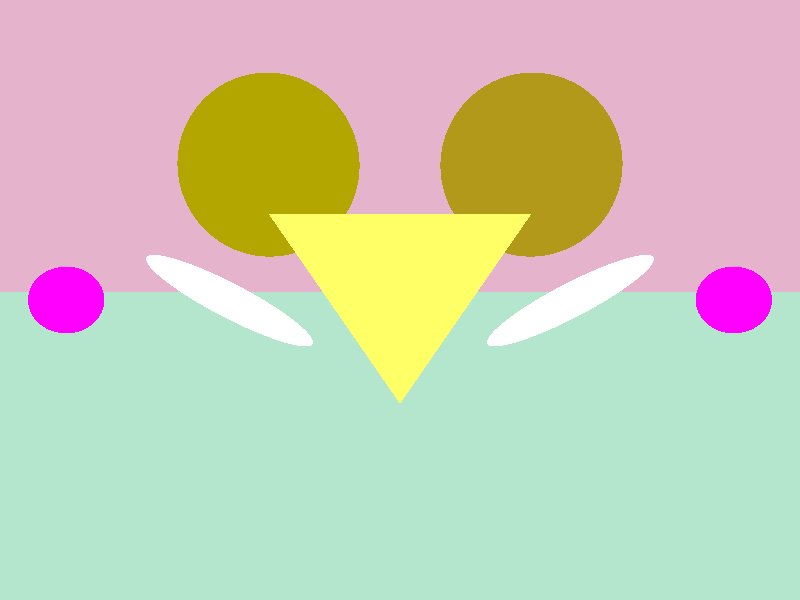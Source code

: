 // csc473, assignment 4 file

camera {
  location  <0, 1, 18>
  up        <0,  0.9985,  -0.0555>
  right     <1.33333, 0,  0>
  look_at   <0, 0, 0>
}


light_source {<0, 100, 50> color rgb <1.5, 1.5, 1.5>}

sphere { <-10, 0, 0>, 1.0
  pigment { color rgbf <1.0, 0.0, 1.0, 0.9> }
  finish {ambient 0.2 diffuse 0.4 reflection 0.2 ior 1.6}
}

sphere { <10, 0, 0>, 1.0
  pigment { color rgbf <1.0, 0.0, 1.0, 0.9> }
  finish {ambient 0.2 diffuse 0.4 reflection 0.2 ior 1.6}
}

sphere { <0, 0, 0>, 1.0
  pigment { color rgb <0.7, 0.6, 0.1> }
  finish {ambient 0.2 diffuse 0.6 specular 0.7 roughness 0.02 ior 1.6 reflection 0.6}
  scale <4.5, 4.5, 0.6>
  translate <-6.5, 6, -12>
}

sphere { <0, 0, 0>, 1.0
  pigment { color rgb <0.7, 0.65, 0.0> }
  finish {ambient 0.2 diffuse 0.6 specular 0.7 roughness 0.02 ior 1.6 reflection 0.6}
  scale <4.5, 4.5, 0.6>
  translate <6.5, 6, -12>
}


sphere { <0, 0, 0>, 2.7
  pigment { color rgbf <1, 1, 1, 0.8> }
  finish { ambient 0.5 diffuse 0.5 specular 0.2 roughness 0.2 reflection 0 ior 1.0 }
  scale <1, 0.05, 1>
  rotate <0, -25, -30>
  translate <-5, 0, 0>
}

sphere { <0, 0, 0>, 2.7
  pigment { color rgbf <1, 1, 1, 0.8> }
  finish { ambient 0.5 diffuse 0.5 specular 0.2 roughness 0.2 reflection 0 ior 1.0 }
  scale <1, 0.05, 1>
  rotate <0, 25, 30>
  translate <5, 0, 0>
}

// Triangle
triangle {
  <0, -2, -5>,
  <5, 3, 5>,
  <-5, 3, 5>
  pigment {color rgb <1.0, 1.0, 0.4>}
  finish {ambient 0.4 diffuse 1.0 reflection 0.7}
  rotate <0, 180, 0>
}

// Floor
plane { <0, 0, 1>, -4
  pigment {color rgb <0.7, 0.9, 0.8>}
  finish {ambient 0.4 diffuse 1.0 reflection 0.7}
  rotate <-90, 0, 0>
}

// Background
plane { <0, 0, 1>, -100
  pigment {color rgb <0.9, 0.7, 0.8>}
  finish {ambient 0.2 diffuse 0.4}
}
